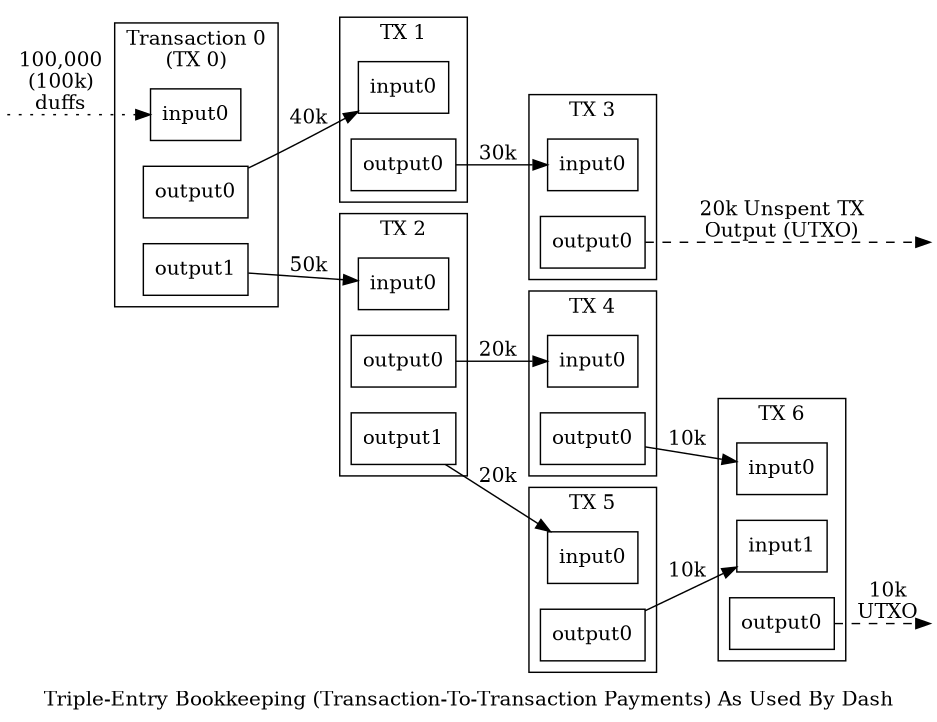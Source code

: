 digraph blockchain {

//splines = "ortho";
rankdir=LR;
ranksep=0.1;
size=6.25;

node [ shape = box ]

subgraph cluster_tx0 {
    label = "Transaction 0\n(TX 0)"

    tx0_input0 [ label = "input0" ]

    tx0_output0 [ label = "output0" ]
    tx0_output1 [ label = "output1" ]
}

subgraph cluster_tx1 {
    label = "TX 1"

    tx1_input0 [ label = "input0" ]

    tx1_output0 [ label = "output0" ]
}

subgraph cluster_tx2 {
    label = "TX 2"

    tx2_input0 [ label = "input0" ]

    tx2_output0 [ label = "output0" ]
    tx2_output1 [ label = "output1" ]
}

subgraph cluster_tx3 {
    label = "TX 3"

    tx3_input0 [ label = "input0" ]

    tx3_output0 [ label = "output0" ]
}

subgraph cluster_tx4 {
    label = "TX 4"

    tx4_input0 [ label = "input0" ]

    tx4_output0 [ label = "output0" ]
}

subgraph cluster_tx5 {
    label = "TX 5"

    tx5_input0 [ label = "input0" ]

    tx5_output0 [ label = "output0" ]
}

subgraph cluster_tx6 {
    label = "TX 6"

    tx6_input0 [ label = "input0" ]
    tx6_input1 [ label = "input1" ]

    tx6_output0 [ label = "output0" ]
}
txold [ style = "invis", label = "", width = 0, height = 0 ];
utxo0 [ style = "invis", label = "", width = 0, height = 0 ];
//spacer0 [ style = "invis", label = "", width = 0, height = 0 ];
//tx3_output0 -> spacer0 -> utxo0 [ style = invis ];
//tx6_input0 -> utxo0 [style = invis];
utxo1 [ style = "invis", label = "", width = 0, height = 0 ];

txold -> tx0_input0 [ label = "100,000\n(100k)\nduffs", style = dotted ]
tx0_output0 -> tx1_input0 [ label = "40k" ]
tx0_output1 -> tx2_input0 [ label = "50k" ]
tx1_output0 -> tx3_input0 [ label = "30k" ]
tx2_output0 -> tx4_input0 [ label = "20k" ]
tx2_output1 -> tx5_input0 [ label = "20k"]
tx4_output0 -> tx6_input0 [ label = "10k" ]
tx5_output0 -> tx6_input1 [ label = "10k" ]
tx3_output0 -> utxo0 [ style=dashed, labelfloat = true, minlen = 2, label = "20k Unspent TX\nOutput (UTXO)" ]
tx6_output0 -> utxo1 [ style=dashed, label = "10k\nUTXO" ]
label = "Triple-Entry Bookkeeping (Transaction-To-Transaction Payments) As Used By Dash"
}
